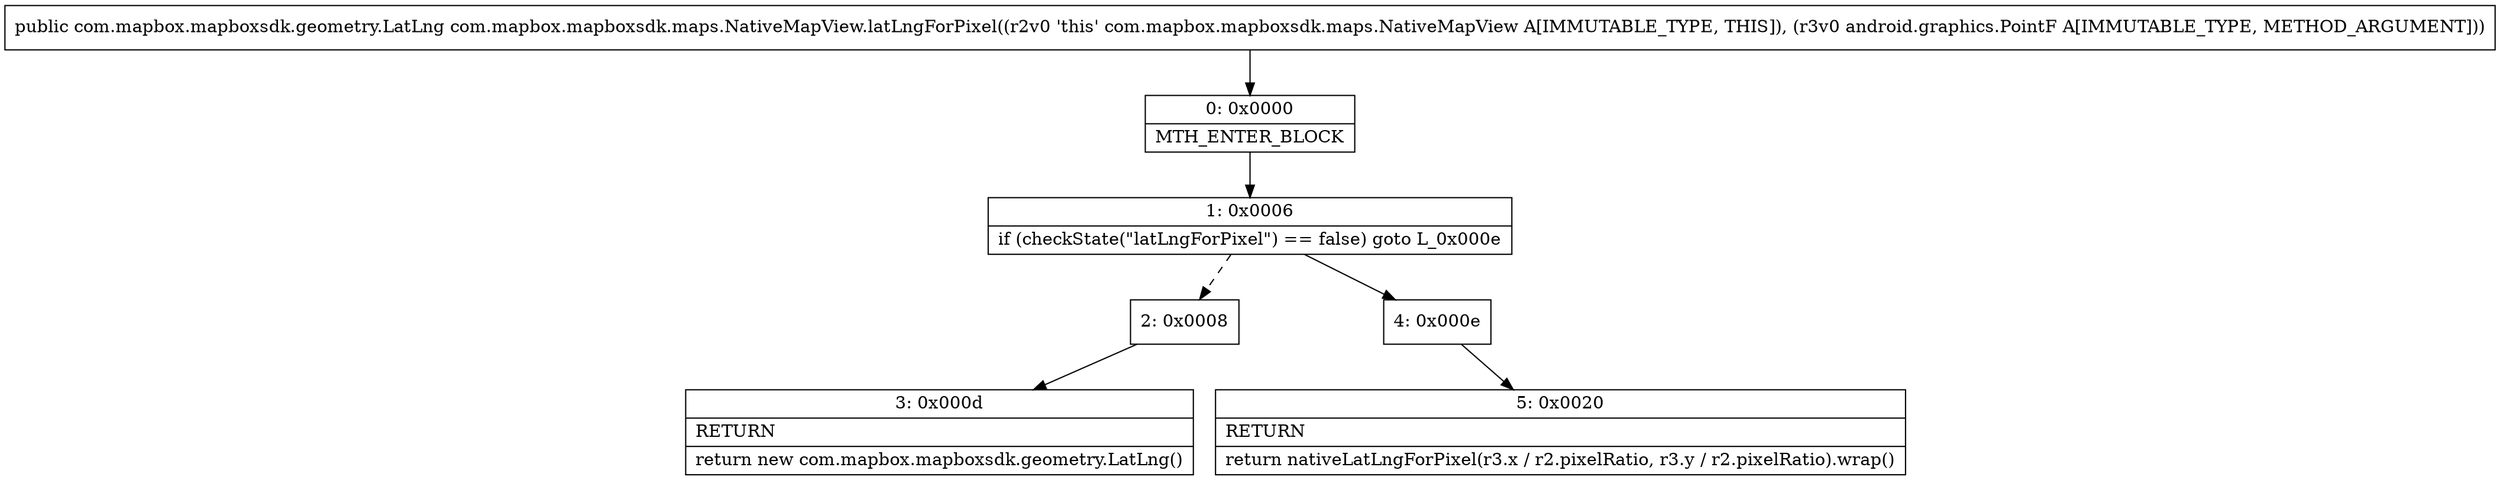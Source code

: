 digraph "CFG forcom.mapbox.mapboxsdk.maps.NativeMapView.latLngForPixel(Landroid\/graphics\/PointF;)Lcom\/mapbox\/mapboxsdk\/geometry\/LatLng;" {
Node_0 [shape=record,label="{0\:\ 0x0000|MTH_ENTER_BLOCK\l}"];
Node_1 [shape=record,label="{1\:\ 0x0006|if (checkState(\"latLngForPixel\") == false) goto L_0x000e\l}"];
Node_2 [shape=record,label="{2\:\ 0x0008}"];
Node_3 [shape=record,label="{3\:\ 0x000d|RETURN\l|return new com.mapbox.mapboxsdk.geometry.LatLng()\l}"];
Node_4 [shape=record,label="{4\:\ 0x000e}"];
Node_5 [shape=record,label="{5\:\ 0x0020|RETURN\l|return nativeLatLngForPixel(r3.x \/ r2.pixelRatio, r3.y \/ r2.pixelRatio).wrap()\l}"];
MethodNode[shape=record,label="{public com.mapbox.mapboxsdk.geometry.LatLng com.mapbox.mapboxsdk.maps.NativeMapView.latLngForPixel((r2v0 'this' com.mapbox.mapboxsdk.maps.NativeMapView A[IMMUTABLE_TYPE, THIS]), (r3v0 android.graphics.PointF A[IMMUTABLE_TYPE, METHOD_ARGUMENT])) }"];
MethodNode -> Node_0;
Node_0 -> Node_1;
Node_1 -> Node_2[style=dashed];
Node_1 -> Node_4;
Node_2 -> Node_3;
Node_4 -> Node_5;
}

